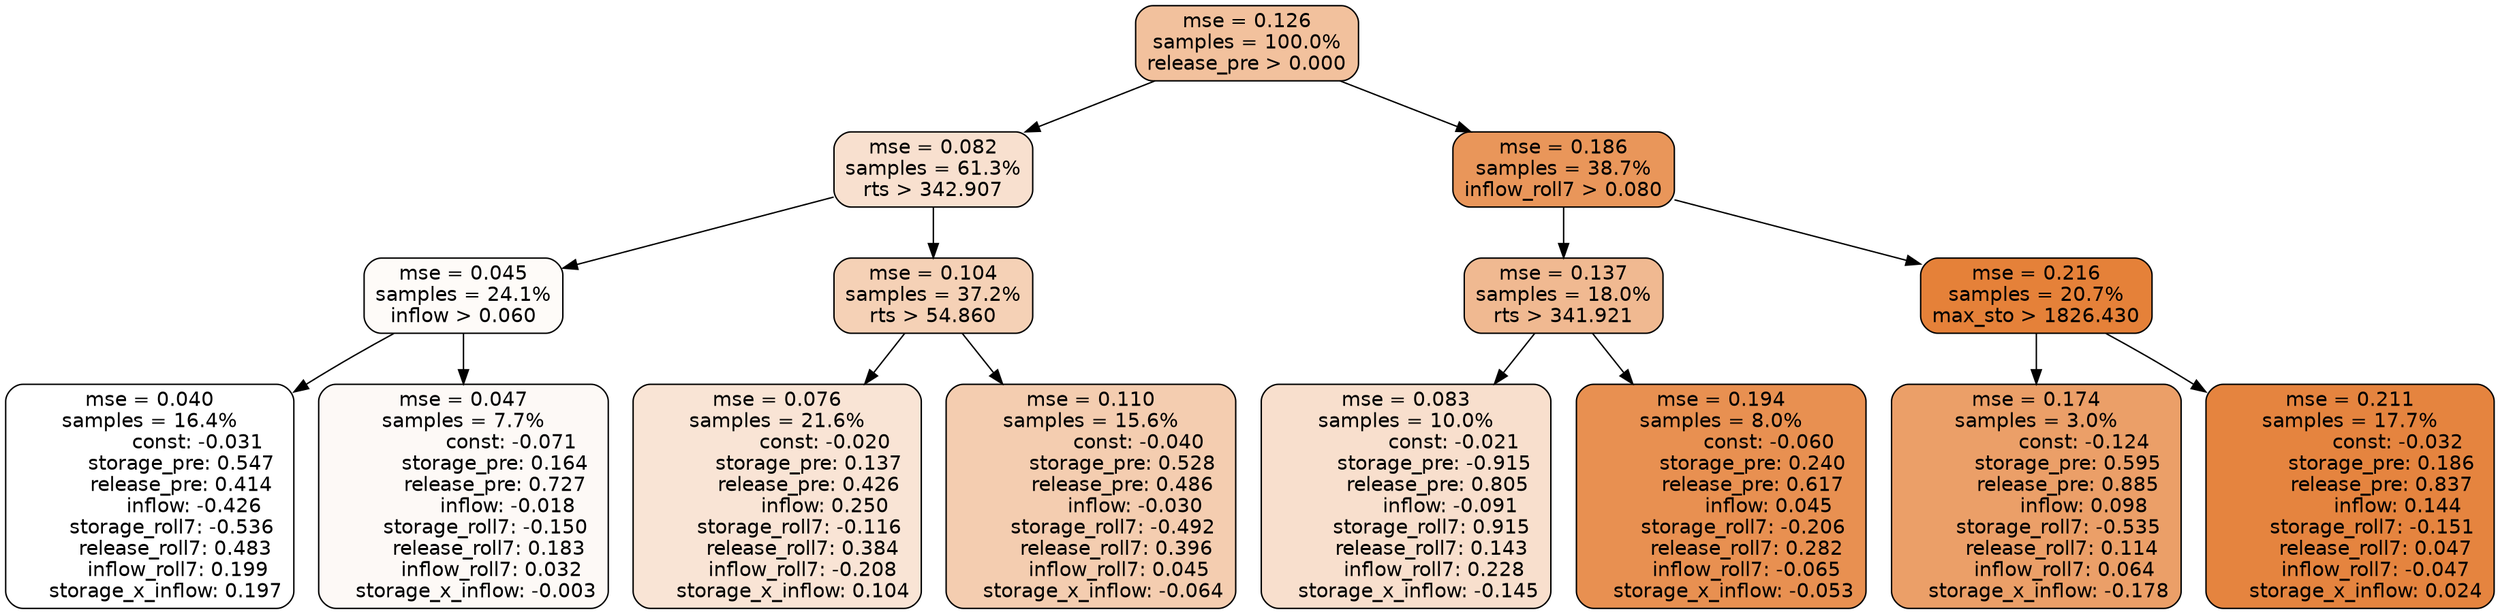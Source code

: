 digraph tree {
node [shape=rectangle, style="filled, rounded", color="black", fontname=helvetica] ;
edge [fontname=helvetica] ;
	"0" [label="mse = 0.126
samples = 100.0%
release_pre > 0.000", fillcolor="#f2c19d"]
	"1" [label="mse = 0.082
samples = 61.3%
rts > 342.907", fillcolor="#f8e0cf"]
	"8" [label="mse = 0.186
samples = 38.7%
inflow_roll7 > 0.080", fillcolor="#e9965a"]
	"5" [label="mse = 0.045
samples = 24.1%
inflow > 0.060", fillcolor="#fefbf8"]
	"2" [label="mse = 0.104
samples = 37.2%
rts > 54.860", fillcolor="#f5d1b6"]
	"9" [label="mse = 0.137
samples = 18.0%
rts > 341.921", fillcolor="#f0b991"]
	"12" [label="mse = 0.216
samples = 20.7%
max_sto > 1826.430", fillcolor="#e58139"]
	"6" [label="mse = 0.040
samples = 16.4%
               const: -0.031
          storage_pre: 0.547
          release_pre: 0.414
              inflow: -0.426
       storage_roll7: -0.536
        release_roll7: 0.483
         inflow_roll7: 0.199
     storage_x_inflow: 0.197", fillcolor="#ffffff"]
	"7" [label="mse = 0.047
samples = 7.7%
               const: -0.071
          storage_pre: 0.164
          release_pre: 0.727
              inflow: -0.018
       storage_roll7: -0.150
        release_roll7: 0.183
         inflow_roll7: 0.032
    storage_x_inflow: -0.003", fillcolor="#fdf9f6"]
	"3" [label="mse = 0.076
samples = 21.6%
               const: -0.020
          storage_pre: 0.137
          release_pre: 0.426
               inflow: 0.250
       storage_roll7: -0.116
        release_roll7: 0.384
        inflow_roll7: -0.208
     storage_x_inflow: 0.104", fillcolor="#f9e4d5"]
	"4" [label="mse = 0.110
samples = 15.6%
               const: -0.040
          storage_pre: 0.528
          release_pre: 0.486
              inflow: -0.030
       storage_roll7: -0.492
        release_roll7: 0.396
         inflow_roll7: 0.045
    storage_x_inflow: -0.064", fillcolor="#f4cdb0"]
	"11" [label="mse = 0.083
samples = 10.0%
               const: -0.021
         storage_pre: -0.915
          release_pre: 0.805
              inflow: -0.091
        storage_roll7: 0.915
        release_roll7: 0.143
         inflow_roll7: 0.228
    storage_x_inflow: -0.145", fillcolor="#f8dfcd"]
	"10" [label="mse = 0.194
samples = 8.0%
               const: -0.060
          storage_pre: 0.240
          release_pre: 0.617
               inflow: 0.045
       storage_roll7: -0.206
        release_roll7: 0.282
        inflow_roll7: -0.065
    storage_x_inflow: -0.053", fillcolor="#e89051"]
	"14" [label="mse = 0.174
samples = 3.0%
               const: -0.124
          storage_pre: 0.595
          release_pre: 0.885
               inflow: 0.098
       storage_roll7: -0.535
        release_roll7: 0.114
         inflow_roll7: 0.064
    storage_x_inflow: -0.178", fillcolor="#eb9f68"]
	"13" [label="mse = 0.211
samples = 17.7%
               const: -0.032
          storage_pre: 0.186
          release_pre: 0.837
               inflow: 0.144
       storage_roll7: -0.151
        release_roll7: 0.047
        inflow_roll7: -0.047
     storage_x_inflow: 0.024", fillcolor="#e5843f"]

	"0" -> "1"
	"0" -> "8"
	"1" -> "2"
	"1" -> "5"
	"8" -> "9"
	"8" -> "12"
	"5" -> "6"
	"5" -> "7"
	"2" -> "3"
	"2" -> "4"
	"9" -> "10"
	"9" -> "11"
	"12" -> "13"
	"12" -> "14"
}